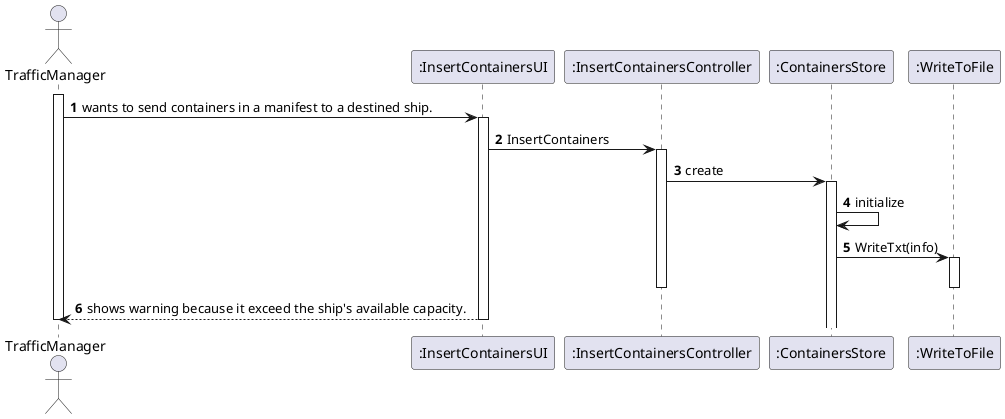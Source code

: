 @startuml
'https://plantuml.com/sequence-diagram

autonumber

actor "TrafficManager" as TM

participant ":InsertContainersUI" as ICUI
participant ":InsertContainersController" as ICC
participant ":ContainersStore" as US
participant ":WriteToFile" as WT



activate TM

TM -> ICUI:  wants to send containers in a manifest to a destined ship.

activate ICUI
ICUI -> ICC: InsertContainers
activate ICC

ICC -> US: create
activate US


US -> US:initialize
US -> WT: WriteTxt(info)
activate WT
deactivate WT


deactivate ICC
ICUI --> TM: shows warning because it exceed the ship's available capacity.

deactivate ICUI
deactivate TM
@enduml
